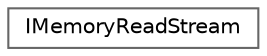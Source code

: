 digraph "Graphical Class Hierarchy"
{
 // INTERACTIVE_SVG=YES
 // LATEX_PDF_SIZE
  bgcolor="transparent";
  edge [fontname=Helvetica,fontsize=10,labelfontname=Helvetica,labelfontsize=10];
  node [fontname=Helvetica,fontsize=10,shape=box,height=0.2,width=0.4];
  rankdir="LR";
  Node0 [id="Node000000",label="IMemoryReadStream",height=0.2,width=0.4,color="grey40", fillcolor="white", style="filled",URL="$de/d43/classIMemoryReadStream.html",tooltip="Represents a block of memory, but abstracts away the underlying layout."];
}
